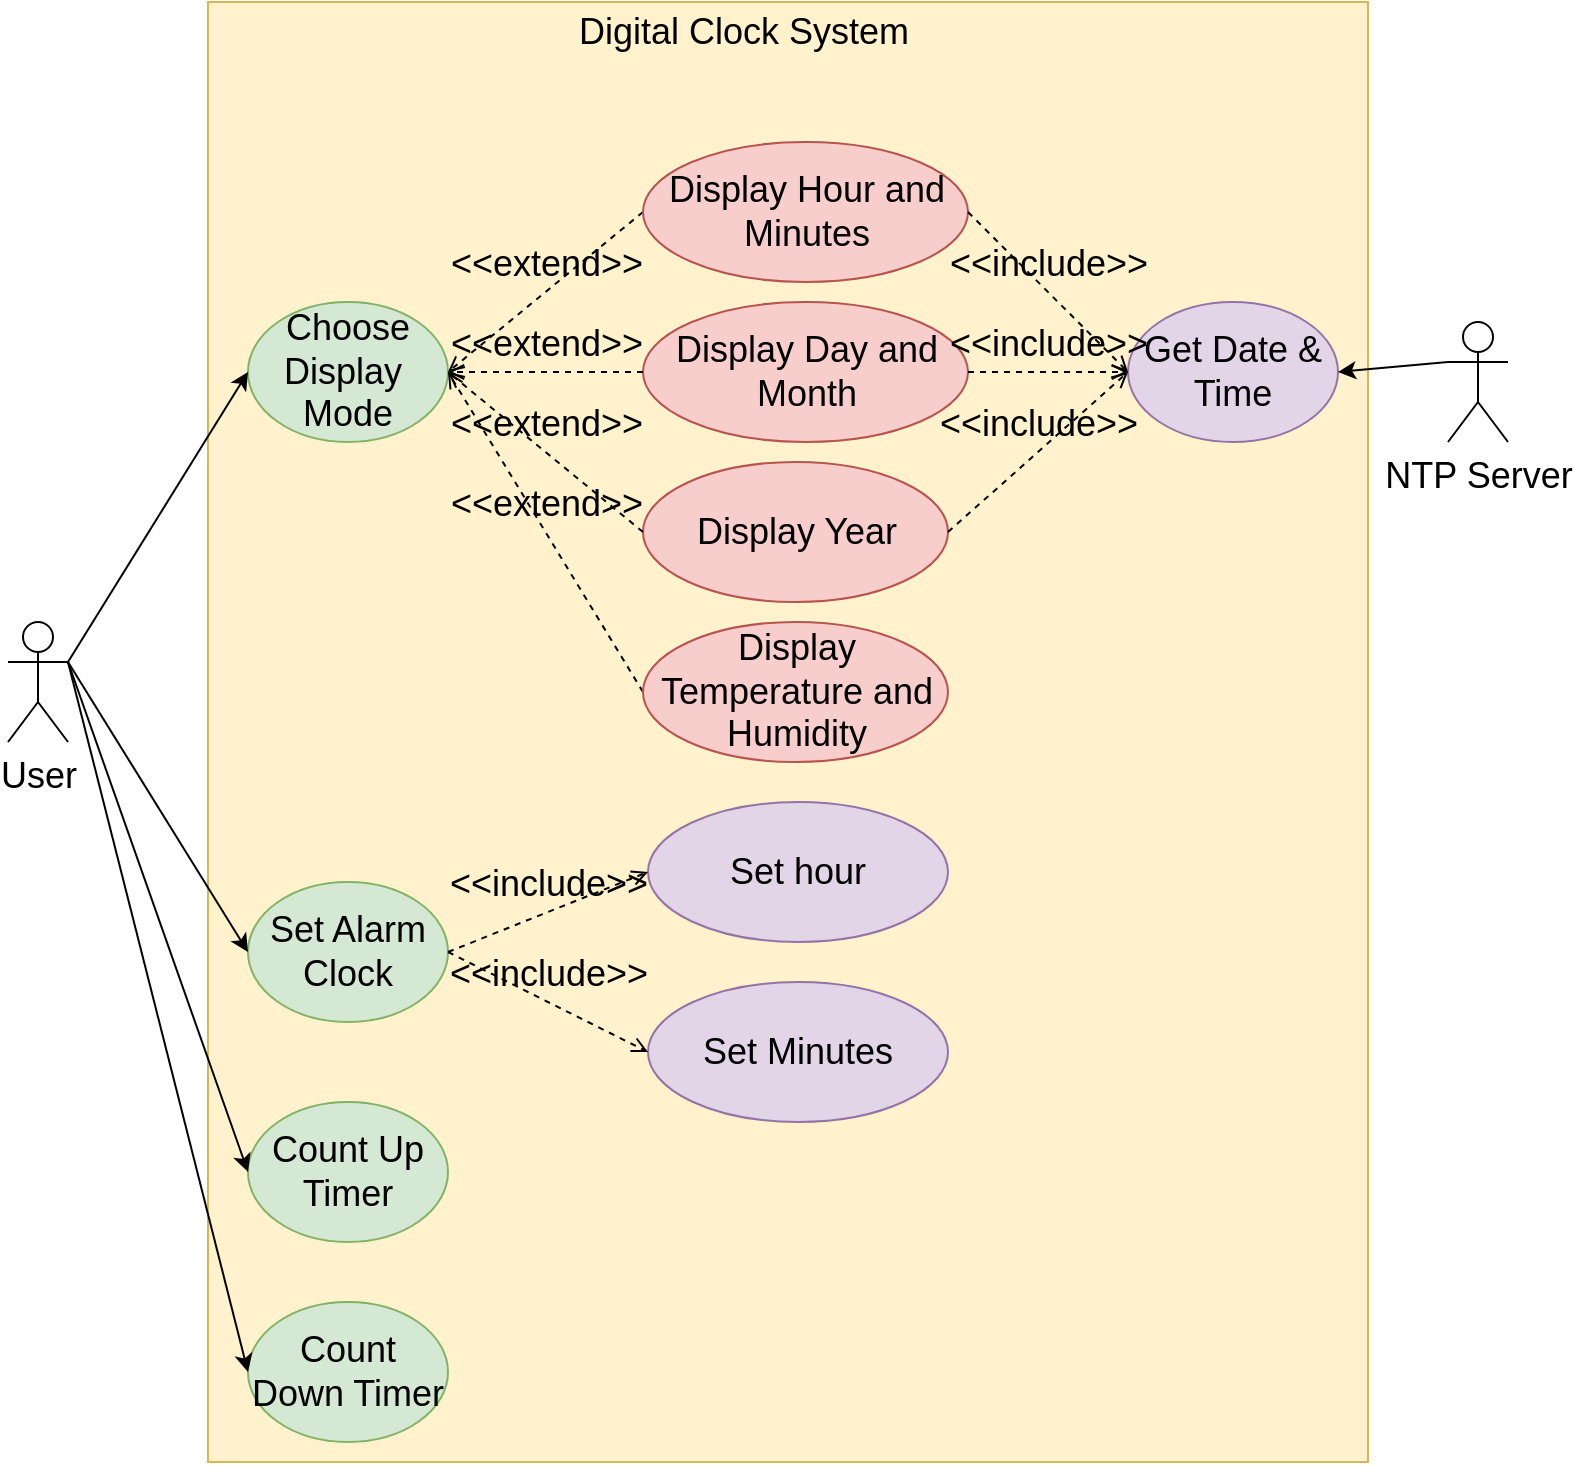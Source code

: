 <mxfile version="28.2.4" pages="2">
  <diagram name="Use case diagram" id="Pj13aEyQDoYXjgAknNS8">
    <mxGraphModel dx="1489" dy="801" grid="1" gridSize="10" guides="1" tooltips="1" connect="1" arrows="1" fold="1" page="1" pageScale="1" pageWidth="850" pageHeight="1100" math="0" shadow="0">
      <root>
        <mxCell id="0" />
        <mxCell id="1" parent="0" />
        <mxCell id="ZqUyQ_YigS3raIp8QX06-36" value="" style="rounded=0;whiteSpace=wrap;html=1;fillColor=#fff2cc;strokeColor=#d6b656;fontSize=18;" parent="1" vertex="1">
          <mxGeometry x="160" y="120" width="580" height="730" as="geometry" />
        </mxCell>
        <mxCell id="ZqUyQ_YigS3raIp8QX06-1" value="User" style="shape=umlActor;verticalLabelPosition=bottom;verticalAlign=top;html=1;fontSize=18;" parent="1" vertex="1">
          <mxGeometry x="60" y="430" width="30" height="60" as="geometry" />
        </mxCell>
        <mxCell id="ZqUyQ_YigS3raIp8QX06-2" value="NTP Server" style="shape=umlActor;verticalLabelPosition=bottom;verticalAlign=top;html=1;fontSize=18;" parent="1" vertex="1">
          <mxGeometry x="780" y="280" width="30" height="60" as="geometry" />
        </mxCell>
        <mxCell id="ZqUyQ_YigS3raIp8QX06-5" value="Get Date &amp;amp; Time" style="ellipse;whiteSpace=wrap;html=1;fillColor=#e1d5e7;strokeColor=#9673a6;fontSize=18;" parent="1" vertex="1">
          <mxGeometry x="620" y="270" width="105" height="70" as="geometry" />
        </mxCell>
        <mxCell id="ZqUyQ_YigS3raIp8QX06-7" value="" style="endArrow=classic;html=1;rounded=0;exitX=0;exitY=0.333;exitDx=0;exitDy=0;exitPerimeter=0;entryX=1;entryY=0.5;entryDx=0;entryDy=0;fontSize=18;" parent="1" source="ZqUyQ_YigS3raIp8QX06-2" target="ZqUyQ_YigS3raIp8QX06-5" edge="1">
          <mxGeometry width="50" height="50" relative="1" as="geometry">
            <mxPoint x="440" y="370" as="sourcePoint" />
            <mxPoint x="490" y="320" as="targetPoint" />
          </mxGeometry>
        </mxCell>
        <mxCell id="ZqUyQ_YigS3raIp8QX06-8" value="Choose Display&amp;nbsp;&lt;div&gt;Mode&lt;/div&gt;" style="ellipse;whiteSpace=wrap;html=1;fillColor=#d5e8d4;strokeColor=#82b366;fontSize=18;" parent="1" vertex="1">
          <mxGeometry x="180" y="270" width="100" height="70" as="geometry" />
        </mxCell>
        <mxCell id="ZqUyQ_YigS3raIp8QX06-13" value="&amp;lt;&amp;lt;extend&amp;gt;&amp;gt;" style="html=1;verticalAlign=bottom;labelBackgroundColor=none;endArrow=open;endFill=0;dashed=1;rounded=0;entryX=1;entryY=0.5;entryDx=0;entryDy=0;exitX=0;exitY=0.5;exitDx=0;exitDy=0;fontSize=18;" parent="1" source="ZqUyQ_YigS3raIp8QX06-14" target="ZqUyQ_YigS3raIp8QX06-8" edge="1">
          <mxGeometry width="160" relative="1" as="geometry">
            <mxPoint x="407.5" y="265.0" as="sourcePoint" />
            <mxPoint x="527.5" y="270" as="targetPoint" />
          </mxGeometry>
        </mxCell>
        <mxCell id="ZqUyQ_YigS3raIp8QX06-14" value="Display Hour and Minutes" style="ellipse;whiteSpace=wrap;html=1;fillColor=#f8cecc;strokeColor=#b85450;fontSize=18;" parent="1" vertex="1">
          <mxGeometry x="377.5" y="190" width="162.5" height="70" as="geometry" />
        </mxCell>
        <mxCell id="ZqUyQ_YigS3raIp8QX06-15" value="Display Day and Month" style="ellipse;whiteSpace=wrap;html=1;fillColor=#f8cecc;strokeColor=#b85450;fontSize=18;" parent="1" vertex="1">
          <mxGeometry x="377.5" y="270" width="162.5" height="70" as="geometry" />
        </mxCell>
        <mxCell id="ZqUyQ_YigS3raIp8QX06-16" value="&amp;lt;&amp;lt;extend&amp;gt;&amp;gt;" style="html=1;verticalAlign=bottom;labelBackgroundColor=none;endArrow=open;endFill=0;dashed=1;rounded=0;entryX=1;entryY=0.5;entryDx=0;entryDy=0;exitX=0;exitY=0.5;exitDx=0;exitDy=0;fontSize=18;" parent="1" source="ZqUyQ_YigS3raIp8QX06-15" target="ZqUyQ_YigS3raIp8QX06-8" edge="1">
          <mxGeometry width="160" relative="1" as="geometry">
            <mxPoint x="462.5" y="330" as="sourcePoint" />
            <mxPoint x="367.5" y="370" as="targetPoint" />
          </mxGeometry>
        </mxCell>
        <mxCell id="ZqUyQ_YigS3raIp8QX06-17" value="Display Year" style="ellipse;whiteSpace=wrap;html=1;fillColor=#f8cecc;strokeColor=#b85450;fontSize=18;" parent="1" vertex="1">
          <mxGeometry x="377.5" y="350" width="152.5" height="70" as="geometry" />
        </mxCell>
        <mxCell id="ZqUyQ_YigS3raIp8QX06-18" value="&amp;lt;&amp;lt;extend&amp;gt;&amp;gt;" style="html=1;verticalAlign=bottom;labelBackgroundColor=none;endArrow=open;endFill=0;dashed=1;rounded=0;entryX=1;entryY=0.5;entryDx=0;entryDy=0;exitX=0;exitY=0.5;exitDx=0;exitDy=0;fontSize=18;" parent="1" source="ZqUyQ_YigS3raIp8QX06-17" target="ZqUyQ_YigS3raIp8QX06-8" edge="1">
          <mxGeometry width="160" relative="1" as="geometry">
            <mxPoint x="392.5" y="360" as="sourcePoint" />
            <mxPoint x="327.5" y="360" as="targetPoint" />
          </mxGeometry>
        </mxCell>
        <mxCell id="ZqUyQ_YigS3raIp8QX06-19" value="&amp;lt;&amp;lt;extend&amp;gt;&amp;gt;" style="html=1;verticalAlign=bottom;labelBackgroundColor=none;endArrow=open;endFill=0;dashed=1;rounded=0;exitX=0;exitY=0.5;exitDx=0;exitDy=0;entryX=1;entryY=0.5;entryDx=0;entryDy=0;fontSize=18;" parent="1" source="ZqUyQ_YigS3raIp8QX06-20" target="ZqUyQ_YigS3raIp8QX06-8" edge="1">
          <mxGeometry width="160" relative="1" as="geometry">
            <mxPoint x="297.5" y="460" as="sourcePoint" />
            <mxPoint x="317.5" y="310" as="targetPoint" />
          </mxGeometry>
        </mxCell>
        <mxCell id="ZqUyQ_YigS3raIp8QX06-20" value="Display Temperature and Humidity" style="ellipse;whiteSpace=wrap;html=1;fillColor=#f8cecc;strokeColor=#b85450;fontSize=18;" parent="1" vertex="1">
          <mxGeometry x="377.5" y="430" width="152.5" height="70" as="geometry" />
        </mxCell>
        <mxCell id="ZqUyQ_YigS3raIp8QX06-23" value="" style="endArrow=classic;html=1;rounded=0;exitX=1;exitY=0.333;exitDx=0;exitDy=0;exitPerimeter=0;entryX=0;entryY=0.5;entryDx=0;entryDy=0;fontSize=18;" parent="1" source="ZqUyQ_YigS3raIp8QX06-1" target="ZqUyQ_YigS3raIp8QX06-8" edge="1">
          <mxGeometry width="50" height="50" relative="1" as="geometry">
            <mxPoint x="120" y="430" as="sourcePoint" />
            <mxPoint x="170" y="380" as="targetPoint" />
          </mxGeometry>
        </mxCell>
        <mxCell id="ZqUyQ_YigS3raIp8QX06-25" value="&amp;lt;&amp;lt;include&amp;gt;&amp;gt;" style="html=1;verticalAlign=bottom;labelBackgroundColor=none;endArrow=open;endFill=0;dashed=1;rounded=0;exitX=1;exitY=0.5;exitDx=0;exitDy=0;entryX=0;entryY=0.5;entryDx=0;entryDy=0;fontSize=18;" parent="1" source="ZqUyQ_YigS3raIp8QX06-14" target="ZqUyQ_YigS3raIp8QX06-5" edge="1">
          <mxGeometry width="160" relative="1" as="geometry">
            <mxPoint x="580" y="440" as="sourcePoint" />
            <mxPoint x="740" y="440" as="targetPoint" />
          </mxGeometry>
        </mxCell>
        <mxCell id="ZqUyQ_YigS3raIp8QX06-26" value="&amp;lt;&amp;lt;include&amp;gt;&amp;gt;" style="html=1;verticalAlign=bottom;labelBackgroundColor=none;endArrow=open;endFill=0;dashed=1;rounded=0;exitX=1;exitY=0.5;exitDx=0;exitDy=0;entryX=0;entryY=0.5;entryDx=0;entryDy=0;fontSize=18;" parent="1" source="ZqUyQ_YigS3raIp8QX06-15" target="ZqUyQ_YigS3raIp8QX06-5" edge="1">
          <mxGeometry width="160" relative="1" as="geometry">
            <mxPoint x="550" y="400" as="sourcePoint" />
            <mxPoint x="612" y="470" as="targetPoint" />
          </mxGeometry>
        </mxCell>
        <mxCell id="ZqUyQ_YigS3raIp8QX06-27" value="&amp;lt;&amp;lt;include&amp;gt;&amp;gt;" style="html=1;verticalAlign=bottom;labelBackgroundColor=none;endArrow=open;endFill=0;dashed=1;rounded=0;exitX=1;exitY=0.5;exitDx=0;exitDy=0;entryX=0;entryY=0.5;entryDx=0;entryDy=0;fontSize=18;" parent="1" source="ZqUyQ_YigS3raIp8QX06-17" target="ZqUyQ_YigS3raIp8QX06-5" edge="1">
          <mxGeometry width="160" relative="1" as="geometry">
            <mxPoint x="560" y="410" as="sourcePoint" />
            <mxPoint x="622" y="480" as="targetPoint" />
          </mxGeometry>
        </mxCell>
        <mxCell id="ZqUyQ_YigS3raIp8QX06-28" value="Set Alarm Clock" style="ellipse;whiteSpace=wrap;html=1;fillColor=#d5e8d4;strokeColor=#82b366;fontSize=18;" parent="1" vertex="1">
          <mxGeometry x="180" y="560" width="100" height="70" as="geometry" />
        </mxCell>
        <mxCell id="ZqUyQ_YigS3raIp8QX06-29" value="Set hour" style="ellipse;whiteSpace=wrap;html=1;fillColor=#e1d5e7;strokeColor=#9673a6;fontSize=18;" parent="1" vertex="1">
          <mxGeometry x="380" y="520" width="150" height="70" as="geometry" />
        </mxCell>
        <mxCell id="ZqUyQ_YigS3raIp8QX06-30" value="Set Minutes" style="ellipse;whiteSpace=wrap;html=1;fillColor=#e1d5e7;strokeColor=#9673a6;fontSize=18;" parent="1" vertex="1">
          <mxGeometry x="380" y="610" width="150" height="70" as="geometry" />
        </mxCell>
        <mxCell id="ZqUyQ_YigS3raIp8QX06-31" value="&amp;lt;&amp;lt;include&amp;gt;&amp;gt;" style="html=1;verticalAlign=bottom;labelBackgroundColor=none;endArrow=open;endFill=0;dashed=1;rounded=0;exitX=1;exitY=0.5;exitDx=0;exitDy=0;entryX=0;entryY=0.5;entryDx=0;entryDy=0;fontSize=18;" parent="1" source="ZqUyQ_YigS3raIp8QX06-28" target="ZqUyQ_YigS3raIp8QX06-29" edge="1">
          <mxGeometry width="160" relative="1" as="geometry">
            <mxPoint x="300" y="570" as="sourcePoint" />
            <mxPoint x="362" y="480" as="targetPoint" />
          </mxGeometry>
        </mxCell>
        <mxCell id="ZqUyQ_YigS3raIp8QX06-32" value="&amp;lt;&amp;lt;include&amp;gt;&amp;gt;" style="html=1;verticalAlign=bottom;labelBackgroundColor=none;endArrow=open;endFill=0;dashed=1;rounded=0;exitX=1;exitY=0.5;exitDx=0;exitDy=0;entryX=0;entryY=0.5;entryDx=0;entryDy=0;fontSize=18;" parent="1" source="ZqUyQ_YigS3raIp8QX06-28" target="ZqUyQ_YigS3raIp8QX06-30" edge="1">
          <mxGeometry width="160" relative="1" as="geometry">
            <mxPoint x="330" y="670" as="sourcePoint" />
            <mxPoint x="400" y="630" as="targetPoint" />
          </mxGeometry>
        </mxCell>
        <mxCell id="ZqUyQ_YigS3raIp8QX06-33" value="" style="endArrow=classic;html=1;rounded=0;exitX=1;exitY=0.333;exitDx=0;exitDy=0;exitPerimeter=0;entryX=0;entryY=0.5;entryDx=0;entryDy=0;fontSize=18;" parent="1" source="ZqUyQ_YigS3raIp8QX06-1" target="ZqUyQ_YigS3raIp8QX06-28" edge="1">
          <mxGeometry width="50" height="50" relative="1" as="geometry">
            <mxPoint x="90" y="630" as="sourcePoint" />
            <mxPoint x="140" y="580" as="targetPoint" />
          </mxGeometry>
        </mxCell>
        <mxCell id="ZqUyQ_YigS3raIp8QX06-34" value="Count Up Timer" style="ellipse;whiteSpace=wrap;html=1;fillColor=#d5e8d4;strokeColor=#82b366;fontSize=18;" parent="1" vertex="1">
          <mxGeometry x="180" y="670" width="100" height="70" as="geometry" />
        </mxCell>
        <mxCell id="ZqUyQ_YigS3raIp8QX06-35" value="" style="endArrow=classic;html=1;rounded=0;entryX=0;entryY=0.5;entryDx=0;entryDy=0;fontSize=18;" parent="1" target="ZqUyQ_YigS3raIp8QX06-34" edge="1">
          <mxGeometry width="50" height="50" relative="1" as="geometry">
            <mxPoint x="90" y="450" as="sourcePoint" />
            <mxPoint x="140" y="570" as="targetPoint" />
          </mxGeometry>
        </mxCell>
        <mxCell id="ZqUyQ_YigS3raIp8QX06-37" value="&lt;font&gt;Digital Clock System&lt;/font&gt;" style="text;strokeColor=none;align=center;fillColor=none;html=1;verticalAlign=middle;whiteSpace=wrap;rounded=0;fontSize=18;" parent="1" vertex="1">
          <mxGeometry x="322.5" y="120" width="210" height="30" as="geometry" />
        </mxCell>
        <mxCell id="M4dgbkXiQxYSQq7G8x5S-1" value="Count Down Timer" style="ellipse;whiteSpace=wrap;html=1;fillColor=#d5e8d4;strokeColor=#82b366;fontSize=18;" vertex="1" parent="1">
          <mxGeometry x="180" y="770" width="100" height="70" as="geometry" />
        </mxCell>
        <mxCell id="M4dgbkXiQxYSQq7G8x5S-2" value="" style="endArrow=classic;html=1;rounded=0;exitX=1;exitY=0.333;exitDx=0;exitDy=0;exitPerimeter=0;entryX=0;entryY=0.5;entryDx=0;entryDy=0;fontSize=18;" edge="1" parent="1" source="ZqUyQ_YigS3raIp8QX06-1" target="M4dgbkXiQxYSQq7G8x5S-1">
          <mxGeometry width="50" height="50" relative="1" as="geometry">
            <mxPoint x="70" y="650" as="sourcePoint" />
            <mxPoint x="120" y="600" as="targetPoint" />
          </mxGeometry>
        </mxCell>
      </root>
    </mxGraphModel>
  </diagram>
  <diagram id="8jVxvTiHSpHEyHnl4OT1" name="Activity Diagram">
    <mxGraphModel dx="1226" dy="660" grid="1" gridSize="10" guides="1" tooltips="1" connect="1" arrows="1" fold="1" page="1" pageScale="1" pageWidth="850" pageHeight="1100" math="0" shadow="0">
      <root>
        <mxCell id="0" />
        <mxCell id="1" parent="0" />
        <mxCell id="AHASLqv7f3Xwpc-mEQi2-2" value="" style="ellipse;html=1;shape=endState;fillColor=strokeColor;fontSize=18;" vertex="1" parent="1">
          <mxGeometry x="105" y="410" width="30" height="30" as="geometry" />
        </mxCell>
        <mxCell id="AHASLqv7f3Xwpc-mEQi2-6" value="" style="edgeStyle=orthogonalEdgeStyle;rounded=0;orthogonalLoop=1;jettySize=auto;html=1;fontSize=18;" edge="1" parent="1" source="AHASLqv7f3Xwpc-mEQi2-3" target="AHASLqv7f3Xwpc-mEQi2-4">
          <mxGeometry relative="1" as="geometry" />
        </mxCell>
        <mxCell id="AHASLqv7f3Xwpc-mEQi2-3" value="" style="ellipse;fillColor=strokeColor;html=1;fontSize=18;" vertex="1" parent="1">
          <mxGeometry x="150" y="120" width="30" height="30" as="geometry" />
        </mxCell>
        <mxCell id="bIOeV48XJfCDIEhAlFY5-10" style="edgeStyle=orthogonalEdgeStyle;rounded=0;orthogonalLoop=1;jettySize=auto;html=1;entryX=0.5;entryY=0;entryDx=0;entryDy=0;" edge="1" parent="1" source="AHASLqv7f3Xwpc-mEQi2-4" target="AHASLqv7f3Xwpc-mEQi2-7">
          <mxGeometry relative="1" as="geometry" />
        </mxCell>
        <mxCell id="AHASLqv7f3Xwpc-mEQi2-4" value="&lt;font&gt;Turn on&lt;/font&gt;" style="rounded=1;whiteSpace=wrap;html=1;arcSize=40;fontColor=#000000;fillColor=#ffffc0;strokeColor=#ff0000;fontSize=18;" vertex="1" parent="1">
          <mxGeometry x="105" y="200" width="120" height="40" as="geometry" />
        </mxCell>
        <mxCell id="bIOeV48XJfCDIEhAlFY5-2" value="" style="edgeStyle=orthogonalEdgeStyle;rounded=0;orthogonalLoop=1;jettySize=auto;html=1;" edge="1" parent="1" source="AHASLqv7f3Xwpc-mEQi2-7" target="AHASLqv7f3Xwpc-mEQi2-8">
          <mxGeometry relative="1" as="geometry" />
        </mxCell>
        <mxCell id="AHASLqv7f3Xwpc-mEQi2-7" value="Connect Wifi" style="rounded=1;whiteSpace=wrap;html=1;arcSize=40;fontColor=#000000;fillColor=#ffffc0;strokeColor=#ff0000;fontSize=18;" vertex="1" parent="1">
          <mxGeometry x="280" y="240" width="160" height="40" as="geometry" />
        </mxCell>
        <mxCell id="bIOeV48XJfCDIEhAlFY5-11" value="" style="edgeStyle=orthogonalEdgeStyle;rounded=0;orthogonalLoop=1;jettySize=auto;html=1;" edge="1" parent="1" source="AHASLqv7f3Xwpc-mEQi2-8" target="bIOeV48XJfCDIEhAlFY5-7">
          <mxGeometry relative="1" as="geometry" />
        </mxCell>
        <mxCell id="AHASLqv7f3Xwpc-mEQi2-8" value="Successful" style="rhombus;whiteSpace=wrap;html=1;fontColor=#000000;fillColor=#ffffc0;strokeColor=#ff0000;fontSize=18;" vertex="1" parent="1">
          <mxGeometry x="300" y="320" width="120" height="50" as="geometry" />
        </mxCell>
        <mxCell id="bIOeV48XJfCDIEhAlFY5-17" value="" style="edgeStyle=orthogonalEdgeStyle;rounded=0;orthogonalLoop=1;jettySize=auto;html=1;" edge="1" parent="1" source="bIOeV48XJfCDIEhAlFY5-5" target="bIOeV48XJfCDIEhAlFY5-16">
          <mxGeometry relative="1" as="geometry" />
        </mxCell>
        <mxCell id="bIOeV48XJfCDIEhAlFY5-5" value="Request to NTP Server" style="rounded=1;whiteSpace=wrap;html=1;arcSize=40;fontColor=#000000;fillColor=#ffffc0;strokeColor=#ff0000;fontSize=18;" vertex="1" parent="1">
          <mxGeometry x="280" y="640" width="160" height="40" as="geometry" />
        </mxCell>
        <mxCell id="bIOeV48XJfCDIEhAlFY5-13" value="" style="edgeStyle=orthogonalEdgeStyle;rounded=0;orthogonalLoop=1;jettySize=auto;html=1;" edge="1" parent="1" source="bIOeV48XJfCDIEhAlFY5-7" target="bIOeV48XJfCDIEhAlFY5-12">
          <mxGeometry relative="1" as="geometry" />
        </mxCell>
        <mxCell id="bIOeV48XJfCDIEhAlFY5-7" value="Access to AP" style="rounded=1;whiteSpace=wrap;html=1;arcSize=40;fontColor=#000000;fillColor=#ffffc0;strokeColor=#ff0000;fontSize=18;" vertex="1" parent="1">
          <mxGeometry x="280" y="400" width="160" height="40" as="geometry" />
        </mxCell>
        <mxCell id="bIOeV48XJfCDIEhAlFY5-15" value="" style="edgeStyle=orthogonalEdgeStyle;rounded=0;orthogonalLoop=1;jettySize=auto;html=1;" edge="1" parent="1" source="bIOeV48XJfCDIEhAlFY5-12" target="bIOeV48XJfCDIEhAlFY5-14">
          <mxGeometry relative="1" as="geometry" />
        </mxCell>
        <mxCell id="bIOeV48XJfCDIEhAlFY5-12" value="Get IP" style="rounded=1;whiteSpace=wrap;html=1;arcSize=40;fontColor=#000000;fillColor=#ffffc0;strokeColor=#ff0000;fontSize=18;" vertex="1" parent="1">
          <mxGeometry x="280" y="480" width="160" height="40" as="geometry" />
        </mxCell>
        <mxCell id="bIOeV48XJfCDIEhAlFY5-14" value="&lt;table&gt;&lt;tbody&gt;&lt;tr data-end=&quot;620&quot; data-start=&quot;581&quot;&gt;&lt;td data-end=&quot;620&quot; data-start=&quot;594&quot; data-col-size=&quot;md&quot;&gt;Initialize SNTP client&lt;/td&gt;&lt;/tr&gt;&lt;/tbody&gt;&lt;/table&gt;&lt;table&gt;&lt;tbody&gt;&lt;tr data-end=&quot;669&quot; data-start=&quot;621&quot;&gt;&lt;td data-col-size=&quot;sm&quot; data-end=&quot;634&quot; data-start=&quot;621&quot;&gt;&lt;/td&gt;&lt;/tr&gt;&lt;/tbody&gt;&lt;/table&gt;" style="rounded=1;whiteSpace=wrap;html=1;arcSize=40;fontColor=#000000;fillColor=#ffffc0;strokeColor=#ff0000;fontSize=18;" vertex="1" parent="1">
          <mxGeometry x="280" y="560" width="160" height="40" as="geometry" />
        </mxCell>
        <mxCell id="bIOeV48XJfCDIEhAlFY5-19" value="" style="edgeStyle=orthogonalEdgeStyle;rounded=0;orthogonalLoop=1;jettySize=auto;html=1;" edge="1" parent="1" source="bIOeV48XJfCDIEhAlFY5-16" target="bIOeV48XJfCDIEhAlFY5-18">
          <mxGeometry relative="1" as="geometry" />
        </mxCell>
        <mxCell id="bIOeV48XJfCDIEhAlFY5-16" value="Reciver Request" style="rounded=1;whiteSpace=wrap;html=1;arcSize=40;fontColor=#000000;fillColor=#ffffc0;strokeColor=#ff0000;fontSize=18;" vertex="1" parent="1">
          <mxGeometry x="520" y="640" width="160" height="40" as="geometry" />
        </mxCell>
        <mxCell id="bIOeV48XJfCDIEhAlFY5-21" value="" style="edgeStyle=orthogonalEdgeStyle;rounded=0;orthogonalLoop=1;jettySize=auto;html=1;" edge="1" parent="1" source="bIOeV48XJfCDIEhAlFY5-18" target="bIOeV48XJfCDIEhAlFY5-20">
          <mxGeometry relative="1" as="geometry" />
        </mxCell>
        <mxCell id="bIOeV48XJfCDIEhAlFY5-18" value="Respond with accurate UTC time" style="rounded=1;whiteSpace=wrap;html=1;arcSize=40;fontColor=#000000;fillColor=#ffffc0;strokeColor=#ff0000;fontSize=18;" vertex="1" parent="1">
          <mxGeometry x="520" y="720" width="160" height="40" as="geometry" />
        </mxCell>
        <mxCell id="bIOeV48XJfCDIEhAlFY5-20" value="&lt;table&gt;&lt;tbody&gt;&lt;tr data-end=&quot;815&quot; data-start=&quot;770&quot;&gt;&lt;td data-col-size=&quot;md&quot; data-end=&quot;815&quot; data-start=&quot;783&quot;&gt;Receive time from NTP Server&lt;/td&gt;&lt;/tr&gt;&lt;/tbody&gt;&lt;/table&gt;&lt;table&gt;&lt;tbody&gt;&lt;tr data-end=&quot;866&quot; data-start=&quot;816&quot;&gt;&lt;td data-col-size=&quot;sm&quot; data-end=&quot;829&quot; data-start=&quot;816&quot;&gt;&lt;/td&gt;&lt;/tr&gt;&lt;/tbody&gt;&lt;/table&gt;" style="rounded=1;whiteSpace=wrap;html=1;arcSize=40;fontColor=#000000;fillColor=#ffffc0;strokeColor=#ff0000;fontSize=18;" vertex="1" parent="1">
          <mxGeometry x="280" y="720" width="160" height="40" as="geometry" />
        </mxCell>
      </root>
    </mxGraphModel>
  </diagram>
</mxfile>
